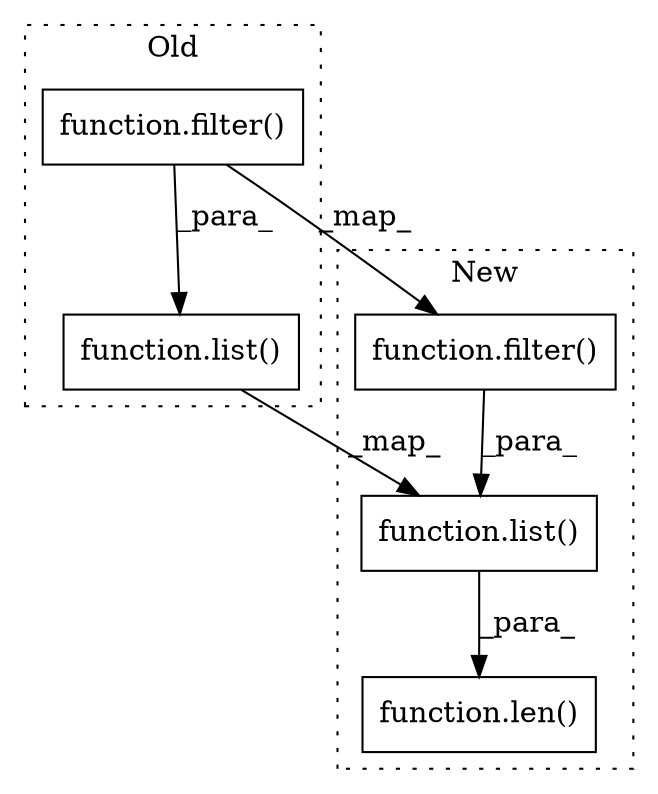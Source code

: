 digraph G {
subgraph cluster0 {
1 [label="function.filter()" a="75" s="6825,6882" l="7,1" shape="box"];
3 [label="function.list()" a="75" s="6820,6883" l="5,1" shape="box"];
label = "Old";
style="dotted";
}
subgraph cluster1 {
2 [label="function.filter()" a="75" s="6829,6886" l="7,1" shape="box"];
4 [label="function.list()" a="75" s="6824,6887" l="5,1" shape="box"];
5 [label="function.len()" a="75" s="6820,6888" l="4,1" shape="box"];
label = "New";
style="dotted";
}
1 -> 3 [label="_para_"];
1 -> 2 [label="_map_"];
2 -> 4 [label="_para_"];
3 -> 4 [label="_map_"];
4 -> 5 [label="_para_"];
}